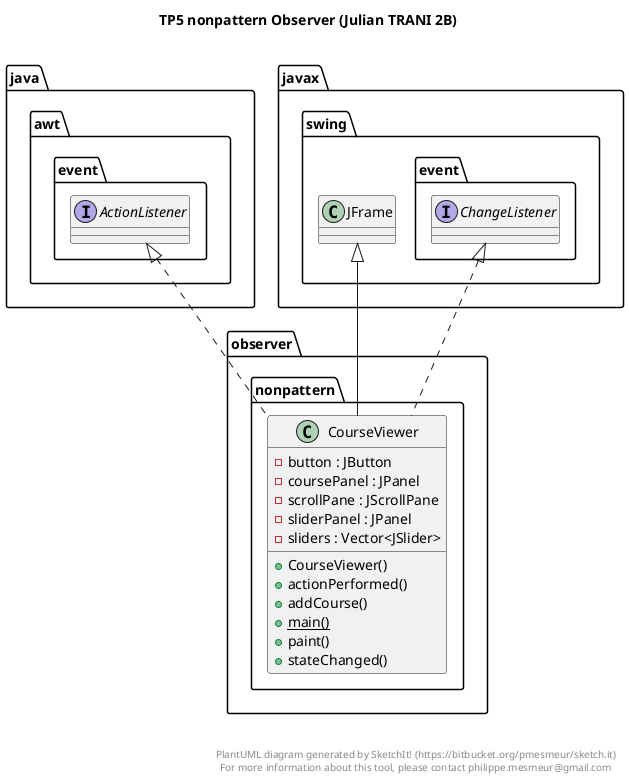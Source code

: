 @startuml

title TP5 nonpattern Observer (Julian TRANI 2B)\n

namespace observer {
  namespace nonpattern {
    class observer.nonpattern.CourseViewer {
        - button : JButton
        - coursePanel : JPanel
        - scrollPane : JScrollPane
        - sliderPanel : JPanel
        - sliders : Vector<JSlider>
        + CourseViewer()
        + actionPerformed()
        + addCourse()
        {static} + main()
        + paint()
        + stateChanged()
    }
  }
}

interface java.awt.event.ActionListener
interface javax.swing.event.ChangeListener

observer.nonpattern.CourseViewer .up.|> java.awt.event.ActionListener
observer.nonpattern.CourseViewer .up.|> javax.swing.event.ChangeListener
observer.nonpattern.CourseViewer -up-|> javax.swing.JFrame


right footer


PlantUML diagram generated by SketchIt! (https://bitbucket.org/pmesmeur/sketch.it)
For more information about this tool, please contact philippe.mesmeur@gmail.com
endfooter

@enduml
